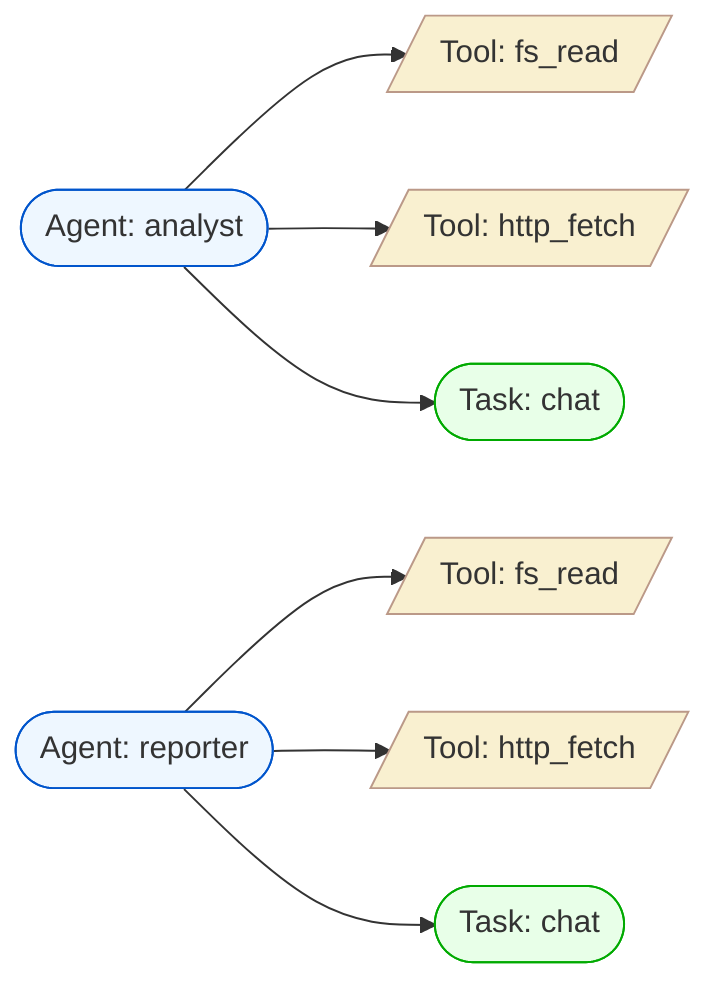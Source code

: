 flowchart LR
  analyst(["Agent: analyst"])
  class analyst agent;
  reporter(["Agent: reporter"])
  class reporter agent;
  classDef agent fill:#eef7ff,stroke:#05c;
  classDef tool fill:#f9f0d0,stroke:#b98;
  classDef task fill:#e8ffe8,stroke:#0a0;
  tool_analyst_fs_read[/"Tool: fs_read"/]
  class tool_analyst_fs_read tool;
  analyst --> tool_analyst_fs_read
  tool_analyst_http_fetch[/"Tool: http_fetch"/]
  class tool_analyst_http_fetch tool;
  analyst --> tool_analyst_http_fetch
  tool_reporter_fs_read[/"Tool: fs_read"/]
  class tool_reporter_fs_read tool;
  reporter --> tool_reporter_fs_read
  tool_reporter_http_fetch[/"Tool: http_fetch"/]
  class tool_reporter_http_fetch tool;
  reporter --> tool_reporter_http_fetch
  task_analyst_chat(["Task: chat"])
  class task_analyst_chat task;
  analyst --> task_analyst_chat
  task_reporter_chat(["Task: chat"])
  class task_reporter_chat task;
  reporter --> task_reporter_chat